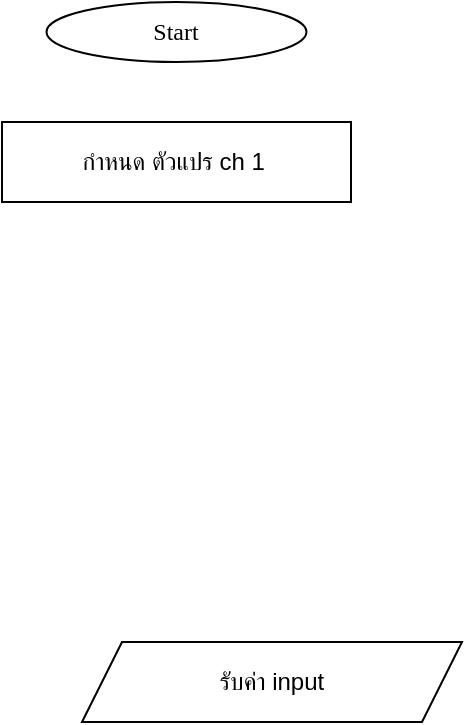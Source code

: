 <mxfile version="24.9.0">
  <diagram name="Page-1" id="IzWNT2rhH8QL3VfXFZFP">
    <mxGraphModel dx="1267" dy="226" grid="1" gridSize="10" guides="1" tooltips="1" connect="1" arrows="1" fold="1" page="1" pageScale="1" pageWidth="850" pageHeight="1100" math="0" shadow="0">
      <root>
        <mxCell id="0" />
        <mxCell id="1" parent="0" />
        <mxCell id="MtejKWfM1y6CtzYDJQUg-1" value="&lt;font data-font-src=&quot;https://fonts.googleapis.com/css?family=Sarabun&quot; face=&quot;Sarabun&quot;&gt;Start&lt;/font&gt;" style="ellipse;whiteSpace=wrap;html=1;" vertex="1" parent="1">
          <mxGeometry x="-477.75" y="60" width="130" height="30" as="geometry" />
        </mxCell>
        <mxCell id="MtejKWfM1y6CtzYDJQUg-2" value="รับค่า input" style="shape=parallelogram;perimeter=parallelogramPerimeter;whiteSpace=wrap;html=1;fixedSize=1;" vertex="1" parent="1">
          <mxGeometry x="-460" y="380" width="190" height="40" as="geometry" />
        </mxCell>
        <mxCell id="MtejKWfM1y6CtzYDJQUg-3" value="กำหนด ตัวแปร ch 1&amp;nbsp;" style="rounded=0;whiteSpace=wrap;html=1;" vertex="1" parent="1">
          <mxGeometry x="-500" y="120" width="174.5" height="40" as="geometry" />
        </mxCell>
      </root>
    </mxGraphModel>
  </diagram>
</mxfile>
